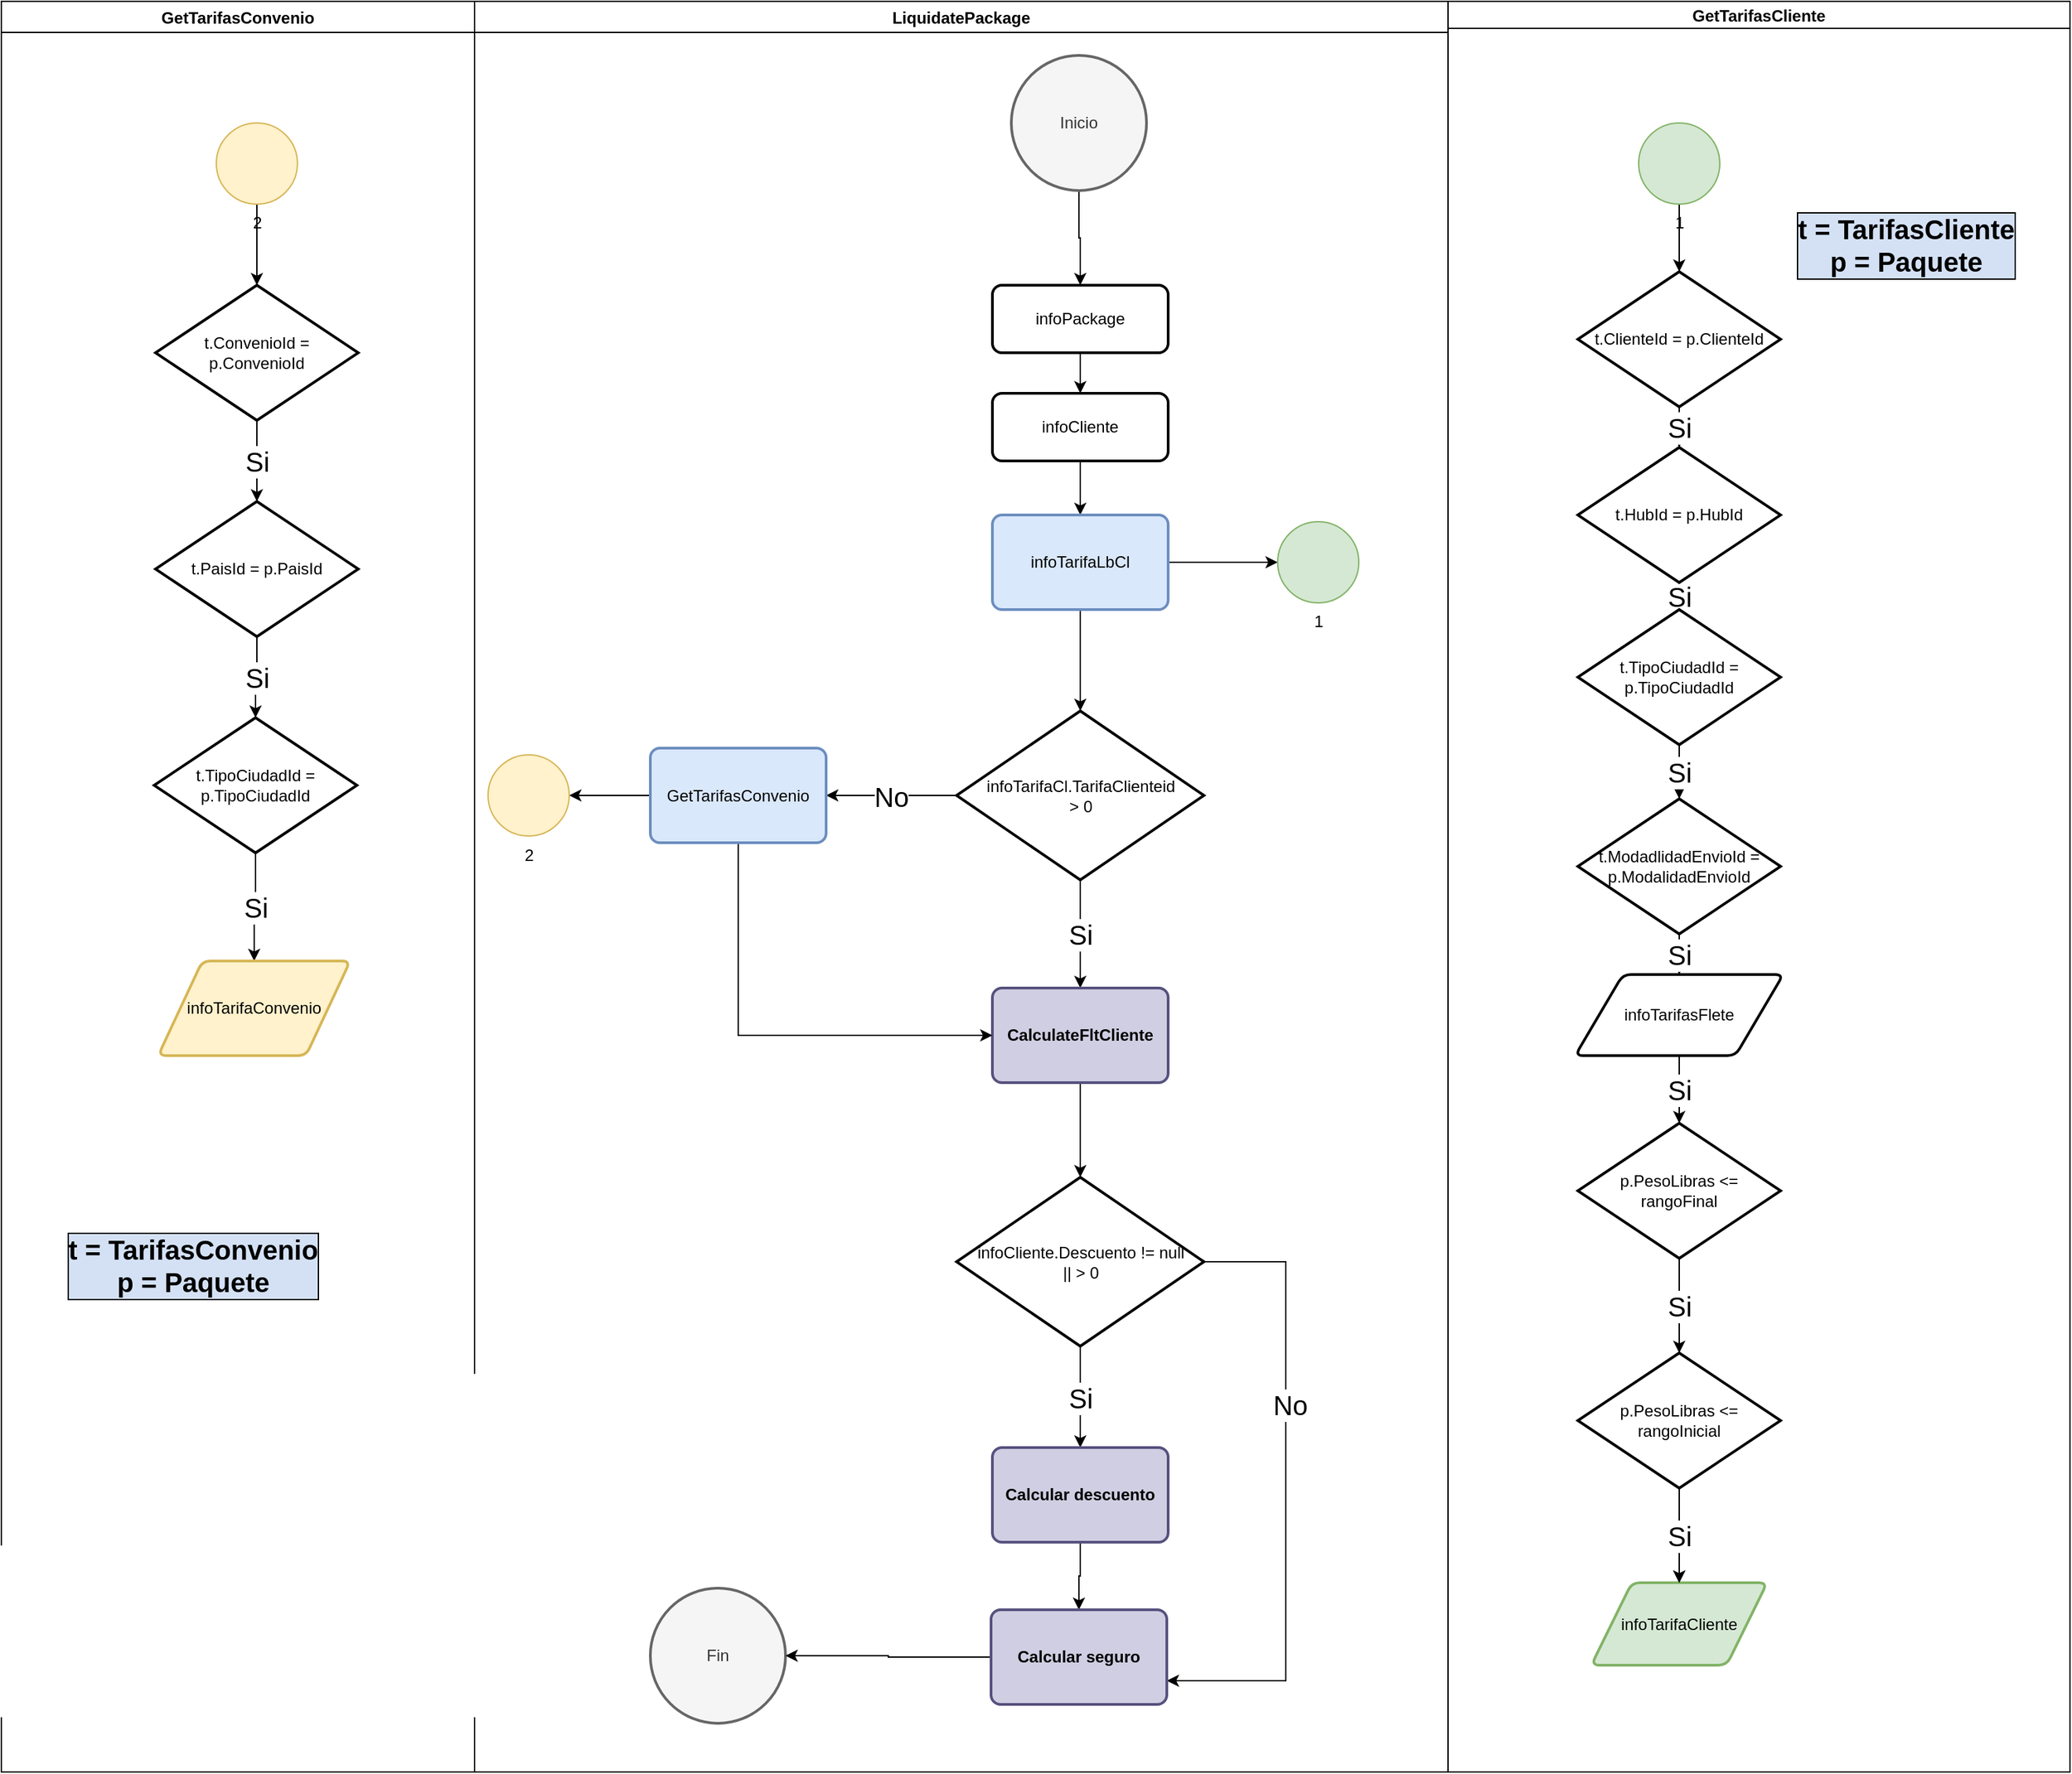 <mxfile version="18.1.1" type="github">
  <diagram id="Eyb0sd25vl_3-xl4YI_Z" name="Page-1">
    <mxGraphModel dx="2089" dy="700" grid="1" gridSize="10" guides="1" tooltips="1" connect="1" arrows="1" fold="1" page="1" pageScale="1" pageWidth="827" pageHeight="1169" math="0" shadow="0">
      <root>
        <mxCell id="0" />
        <mxCell id="1" parent="0" />
        <mxCell id="biy8ONkfciWmw4ODM3e7-40" style="edgeStyle=orthogonalEdgeStyle;rounded=0;orthogonalLoop=1;jettySize=auto;html=1;exitX=0.5;exitY=1;exitDx=0;exitDy=0;exitPerimeter=0;" parent="1" source="biy8ONkfciWmw4ODM3e7-1" target="biy8ONkfciWmw4ODM3e7-2" edge="1">
          <mxGeometry relative="1" as="geometry" />
        </mxCell>
        <mxCell id="biy8ONkfciWmw4ODM3e7-41" style="edgeStyle=orthogonalEdgeStyle;rounded=0;orthogonalLoop=1;jettySize=auto;html=1;exitX=0.5;exitY=1;exitDx=0;exitDy=0;entryX=0.5;entryY=0;entryDx=0;entryDy=0;" parent="1" source="biy8ONkfciWmw4ODM3e7-2" target="biy8ONkfciWmw4ODM3e7-3" edge="1">
          <mxGeometry relative="1" as="geometry" />
        </mxCell>
        <mxCell id="biy8ONkfciWmw4ODM3e7-2" value="infoPackage" style="rounded=1;whiteSpace=wrap;html=1;absoluteArcSize=1;arcSize=14;strokeWidth=2;" parent="1" vertex="1">
          <mxGeometry x="113" y="270" width="130" height="50" as="geometry" />
        </mxCell>
        <mxCell id="biy8ONkfciWmw4ODM3e7-42" style="edgeStyle=orthogonalEdgeStyle;rounded=0;orthogonalLoop=1;jettySize=auto;html=1;exitX=0.5;exitY=1;exitDx=0;exitDy=0;entryX=0.5;entryY=0;entryDx=0;entryDy=0;" parent="1" source="biy8ONkfciWmw4ODM3e7-3" target="biy8ONkfciWmw4ODM3e7-4" edge="1">
          <mxGeometry relative="1" as="geometry" />
        </mxCell>
        <mxCell id="biy8ONkfciWmw4ODM3e7-3" value="infoCliente" style="rounded=1;whiteSpace=wrap;html=1;absoluteArcSize=1;arcSize=14;strokeWidth=2;" parent="1" vertex="1">
          <mxGeometry x="113" y="350" width="130" height="50" as="geometry" />
        </mxCell>
        <mxCell id="biy8ONkfciWmw4ODM3e7-37" style="edgeStyle=orthogonalEdgeStyle;rounded=0;orthogonalLoop=1;jettySize=auto;html=1;exitX=0.5;exitY=1;exitDx=0;exitDy=0;" parent="1" source="biy8ONkfciWmw4ODM3e7-4" target="biy8ONkfciWmw4ODM3e7-27" edge="1">
          <mxGeometry relative="1" as="geometry" />
        </mxCell>
        <mxCell id="biy8ONkfciWmw4ODM3e7-65" style="edgeStyle=orthogonalEdgeStyle;rounded=0;orthogonalLoop=1;jettySize=auto;html=1;exitX=1;exitY=0.5;exitDx=0;exitDy=0;entryX=0;entryY=0.5;entryDx=0;entryDy=0;entryPerimeter=0;" parent="1" source="biy8ONkfciWmw4ODM3e7-4" target="biy8ONkfciWmw4ODM3e7-64" edge="1">
          <mxGeometry relative="1" as="geometry" />
        </mxCell>
        <mxCell id="biy8ONkfciWmw4ODM3e7-4" value="infoTarifaLbCl" style="rounded=1;whiteSpace=wrap;html=1;absoluteArcSize=1;arcSize=14;strokeWidth=2;fillColor=#dae8fc;strokeColor=#6c8ebf;" parent="1" vertex="1">
          <mxGeometry x="113" y="440" width="130" height="70" as="geometry" />
        </mxCell>
        <mxCell id="biy8ONkfciWmw4ODM3e7-63" value="" style="edgeStyle=orthogonalEdgeStyle;rounded=0;orthogonalLoop=1;jettySize=auto;html=1;" parent="1" source="biy8ONkfciWmw4ODM3e7-5" target="biy8ONkfciWmw4ODM3e7-6" edge="1">
          <mxGeometry relative="1" as="geometry" />
        </mxCell>
        <mxCell id="biy8ONkfciWmw4ODM3e7-5" value="1" style="verticalLabelPosition=bottom;verticalAlign=top;html=1;shape=mxgraph.flowchart.on-page_reference;fillColor=#d5e8d4;strokeColor=#82b366;" parent="1" vertex="1">
          <mxGeometry x="591" y="150" width="60" height="60" as="geometry" />
        </mxCell>
        <mxCell id="biy8ONkfciWmw4ODM3e7-17" value="Si" style="edgeStyle=orthogonalEdgeStyle;rounded=0;orthogonalLoop=1;jettySize=auto;html=1;exitX=0.5;exitY=1;exitDx=0;exitDy=0;exitPerimeter=0;fontSize=20;" parent="1" source="biy8ONkfciWmw4ODM3e7-6" target="biy8ONkfciWmw4ODM3e7-8" edge="1">
          <mxGeometry relative="1" as="geometry">
            <Array as="points">
              <mxPoint x="621" y="370" />
              <mxPoint x="621" y="370" />
            </Array>
          </mxGeometry>
        </mxCell>
        <mxCell id="biy8ONkfciWmw4ODM3e7-18" value="Si" style="edgeStyle=orthogonalEdgeStyle;rounded=0;orthogonalLoop=1;jettySize=auto;html=1;exitX=0.5;exitY=1;exitDx=0;exitDy=0;exitPerimeter=0;entryX=0.5;entryY=0;entryDx=0;entryDy=0;entryPerimeter=0;fontSize=20;" parent="1" source="biy8ONkfciWmw4ODM3e7-8" target="biy8ONkfciWmw4ODM3e7-9" edge="1">
          <mxGeometry relative="1" as="geometry" />
        </mxCell>
        <mxCell id="biy8ONkfciWmw4ODM3e7-8" value="t.HubId = p.HubId" style="strokeWidth=2;html=1;shape=mxgraph.flowchart.decision;whiteSpace=wrap;" parent="1" vertex="1">
          <mxGeometry x="546" y="390" width="150" height="100" as="geometry" />
        </mxCell>
        <mxCell id="biy8ONkfciWmw4ODM3e7-20" value="Si" style="edgeStyle=orthogonalEdgeStyle;rounded=0;orthogonalLoop=1;jettySize=auto;html=1;exitX=0.5;exitY=1;exitDx=0;exitDy=0;exitPerimeter=0;fontSize=20;" parent="1" source="biy8ONkfciWmw4ODM3e7-10" target="biy8ONkfciWmw4ODM3e7-12" edge="1">
          <mxGeometry relative="1" as="geometry" />
        </mxCell>
        <mxCell id="biy8ONkfciWmw4ODM3e7-21" value="Si" style="edgeStyle=orthogonalEdgeStyle;rounded=0;orthogonalLoop=1;jettySize=auto;html=1;exitX=0.5;exitY=1;exitDx=0;exitDy=0;entryX=0.5;entryY=0;entryDx=0;entryDy=0;entryPerimeter=0;fontSize=20;" parent="1" source="biy8ONkfciWmw4ODM3e7-12" target="biy8ONkfciWmw4ODM3e7-14" edge="1">
          <mxGeometry relative="1" as="geometry" />
        </mxCell>
        <mxCell id="biy8ONkfciWmw4ODM3e7-12" value="infoTarifasFlete" style="shape=parallelogram;html=1;strokeWidth=2;perimeter=parallelogramPerimeter;whiteSpace=wrap;rounded=1;arcSize=12;size=0.23;" parent="1" vertex="1">
          <mxGeometry x="544" y="780" width="154" height="60" as="geometry" />
        </mxCell>
        <mxCell id="biy8ONkfciWmw4ODM3e7-22" value="Si" style="edgeStyle=orthogonalEdgeStyle;rounded=0;orthogonalLoop=1;jettySize=auto;html=1;exitX=0.5;exitY=1;exitDx=0;exitDy=0;exitPerimeter=0;entryX=0.5;entryY=0;entryDx=0;entryDy=0;entryPerimeter=0;fontSize=20;" parent="1" source="biy8ONkfciWmw4ODM3e7-14" target="biy8ONkfciWmw4ODM3e7-15" edge="1">
          <mxGeometry relative="1" as="geometry" />
        </mxCell>
        <mxCell id="biy8ONkfciWmw4ODM3e7-14" value="&lt;div&gt;p.PesoLibras &amp;lt;= &lt;br&gt;&lt;/div&gt;&lt;div&gt;rangoFinal&lt;br&gt;&lt;/div&gt;" style="strokeWidth=2;html=1;shape=mxgraph.flowchart.decision;whiteSpace=wrap;" parent="1" vertex="1">
          <mxGeometry x="546" y="890" width="150" height="100" as="geometry" />
        </mxCell>
        <mxCell id="biy8ONkfciWmw4ODM3e7-32" value="Si" style="edgeStyle=orthogonalEdgeStyle;rounded=0;orthogonalLoop=1;jettySize=auto;html=1;exitX=0.5;exitY=1;exitDx=0;exitDy=0;exitPerimeter=0;fontSize=20;" parent="1" source="biy8ONkfciWmw4ODM3e7-27" target="biy8ONkfciWmw4ODM3e7-29" edge="1">
          <mxGeometry relative="1" as="geometry" />
        </mxCell>
        <mxCell id="biy8ONkfciWmw4ODM3e7-81" value="No" style="edgeStyle=orthogonalEdgeStyle;rounded=0;orthogonalLoop=1;jettySize=auto;html=1;exitX=0;exitY=0.5;exitDx=0;exitDy=0;exitPerimeter=0;fontSize=20;" parent="1" source="biy8ONkfciWmw4ODM3e7-27" target="biy8ONkfciWmw4ODM3e7-36" edge="1">
          <mxGeometry relative="1" as="geometry" />
        </mxCell>
        <mxCell id="biy8ONkfciWmw4ODM3e7-27" value="&lt;div&gt;infoTarifaCl.TarifaClienteid &lt;br&gt;&lt;/div&gt;&lt;div&gt;&amp;gt; 0&lt;br&gt;&lt;/div&gt;" style="strokeWidth=2;html=1;shape=mxgraph.flowchart.decision;whiteSpace=wrap;" parent="1" vertex="1">
          <mxGeometry x="86.5" y="585" width="183" height="125" as="geometry" />
        </mxCell>
        <mxCell id="biy8ONkfciWmw4ODM3e7-33" style="edgeStyle=orthogonalEdgeStyle;rounded=0;orthogonalLoop=1;jettySize=auto;html=1;exitX=0.5;exitY=1;exitDx=0;exitDy=0;" parent="1" source="biy8ONkfciWmw4ODM3e7-29" target="biy8ONkfciWmw4ODM3e7-30" edge="1">
          <mxGeometry relative="1" as="geometry" />
        </mxCell>
        <mxCell id="biy8ONkfciWmw4ODM3e7-29" value="CalculateFltCliente" style="rounded=1;whiteSpace=wrap;html=1;absoluteArcSize=1;arcSize=14;strokeWidth=2;fillColor=#d0cee2;strokeColor=#56517e;fontStyle=1" parent="1" vertex="1">
          <mxGeometry x="113" y="790" width="130" height="70" as="geometry" />
        </mxCell>
        <mxCell id="biy8ONkfciWmw4ODM3e7-34" value="Si" style="edgeStyle=orthogonalEdgeStyle;rounded=0;orthogonalLoop=1;jettySize=auto;html=1;exitX=0.5;exitY=1;exitDx=0;exitDy=0;exitPerimeter=0;fontSize=20;" parent="1" source="biy8ONkfciWmw4ODM3e7-30" target="biy8ONkfciWmw4ODM3e7-31" edge="1">
          <mxGeometry relative="1" as="geometry" />
        </mxCell>
        <mxCell id="biy8ONkfciWmw4ODM3e7-77" style="edgeStyle=orthogonalEdgeStyle;rounded=0;orthogonalLoop=1;jettySize=auto;html=1;exitX=1;exitY=0.5;exitDx=0;exitDy=0;exitPerimeter=0;entryX=1;entryY=0.75;entryDx=0;entryDy=0;fontSize=20;" parent="1" source="biy8ONkfciWmw4ODM3e7-30" target="biy8ONkfciWmw4ODM3e7-74" edge="1">
          <mxGeometry relative="1" as="geometry">
            <Array as="points">
              <mxPoint x="330" y="993" />
              <mxPoint x="330" y="1303" />
            </Array>
          </mxGeometry>
        </mxCell>
        <mxCell id="biy8ONkfciWmw4ODM3e7-78" value="No" style="edgeLabel;html=1;align=center;verticalAlign=middle;resizable=0;points=[];fontSize=20;" parent="biy8ONkfciWmw4ODM3e7-77" vertex="1" connectable="0">
          <mxGeometry x="-0.279" y="3" relative="1" as="geometry">
            <mxPoint as="offset" />
          </mxGeometry>
        </mxCell>
        <mxCell id="biy8ONkfciWmw4ODM3e7-30" value="&lt;div&gt;infoCliente.Descuento != null&lt;/div&gt;&lt;div&gt;|| &amp;gt; 0&lt;br&gt;&lt;/div&gt;" style="strokeWidth=2;html=1;shape=mxgraph.flowchart.decision;whiteSpace=wrap;" parent="1" vertex="1">
          <mxGeometry x="86.5" y="930" width="183" height="125" as="geometry" />
        </mxCell>
        <mxCell id="biy8ONkfciWmw4ODM3e7-75" style="edgeStyle=orthogonalEdgeStyle;rounded=0;orthogonalLoop=1;jettySize=auto;html=1;exitX=0.5;exitY=1;exitDx=0;exitDy=0;entryX=0.5;entryY=0;entryDx=0;entryDy=0;fontSize=20;" parent="1" source="biy8ONkfciWmw4ODM3e7-31" target="biy8ONkfciWmw4ODM3e7-74" edge="1">
          <mxGeometry relative="1" as="geometry" />
        </mxCell>
        <mxCell id="biy8ONkfciWmw4ODM3e7-31" value="Calcular descuento" style="rounded=1;whiteSpace=wrap;html=1;absoluteArcSize=1;arcSize=14;strokeWidth=2;fillColor=#d0cee2;strokeColor=#56517e;fontStyle=1" parent="1" vertex="1">
          <mxGeometry x="113" y="1130" width="130" height="70" as="geometry" />
        </mxCell>
        <mxCell id="biy8ONkfciWmw4ODM3e7-39" style="edgeStyle=orthogonalEdgeStyle;rounded=0;orthogonalLoop=1;jettySize=auto;html=1;exitX=0.5;exitY=1;exitDx=0;exitDy=0;entryX=0;entryY=0.5;entryDx=0;entryDy=0;" parent="1" source="biy8ONkfciWmw4ODM3e7-36" target="biy8ONkfciWmw4ODM3e7-29" edge="1">
          <mxGeometry relative="1" as="geometry" />
        </mxCell>
        <mxCell id="biy8ONkfciWmw4ODM3e7-43" value="GetTarifasCliente" style="swimlane;startSize=20;" parent="1" vertex="1">
          <mxGeometry x="450" y="60" width="460" height="1310" as="geometry" />
        </mxCell>
        <mxCell id="biy8ONkfciWmw4ODM3e7-11" value="&lt;div style=&quot;font-size: 20px;&quot;&gt;&lt;b style=&quot;font-size: 20px;&quot;&gt;t = TarifasCliente&lt;/b&gt;&lt;/div&gt;&lt;div style=&quot;font-size: 20px;&quot;&gt;&lt;b style=&quot;font-size: 20px;&quot;&gt;p = Paquete&lt;/b&gt;&lt;br style=&quot;font-size: 20px;&quot;&gt;&lt;/div&gt;" style="text;html=1;strokeColor=none;fillColor=none;align=center;verticalAlign=middle;whiteSpace=wrap;rounded=0;fontSize=20;labelBackgroundColor=#D4E1F5;labelBorderColor=default;" parent="biy8ONkfciWmw4ODM3e7-43" vertex="1">
          <mxGeometry x="230" y="150" width="218" height="60" as="geometry" />
        </mxCell>
        <mxCell id="biy8ONkfciWmw4ODM3e7-23" value="infoTarifaCliente" style="shape=parallelogram;html=1;strokeWidth=2;perimeter=parallelogramPerimeter;whiteSpace=wrap;rounded=1;arcSize=12;size=0.23;fillColor=#d5e8d4;strokeColor=#82b366;" parent="biy8ONkfciWmw4ODM3e7-43" vertex="1">
          <mxGeometry x="106" y="1170" width="130" height="61" as="geometry" />
        </mxCell>
        <mxCell id="biy8ONkfciWmw4ODM3e7-15" value="&lt;div&gt;p.PesoLibras &amp;lt;= &lt;br&gt;&lt;/div&gt;&lt;div&gt;rangoInicial&lt;br&gt;&lt;/div&gt;" style="strokeWidth=2;html=1;shape=mxgraph.flowchart.decision;whiteSpace=wrap;" parent="biy8ONkfciWmw4ODM3e7-43" vertex="1">
          <mxGeometry x="96" y="1000" width="150" height="100" as="geometry" />
        </mxCell>
        <mxCell id="biy8ONkfciWmw4ODM3e7-24" style="edgeStyle=orthogonalEdgeStyle;rounded=0;orthogonalLoop=1;jettySize=auto;html=1;exitX=0.5;exitY=1;exitDx=0;exitDy=0;exitPerimeter=0;entryX=0.5;entryY=0;entryDx=0;entryDy=0;" parent="biy8ONkfciWmw4ODM3e7-43" source="biy8ONkfciWmw4ODM3e7-15" target="biy8ONkfciWmw4ODM3e7-23" edge="1">
          <mxGeometry relative="1" as="geometry" />
        </mxCell>
        <mxCell id="biy8ONkfciWmw4ODM3e7-80" value="Si" style="edgeStyle=orthogonalEdgeStyle;rounded=0;orthogonalLoop=1;jettySize=auto;html=1;fontSize=20;" parent="biy8ONkfciWmw4ODM3e7-43" source="biy8ONkfciWmw4ODM3e7-15" target="biy8ONkfciWmw4ODM3e7-23" edge="1">
          <mxGeometry relative="1" as="geometry">
            <Array as="points">
              <mxPoint x="171" y="1085" />
              <mxPoint x="171" y="1085" />
            </Array>
          </mxGeometry>
        </mxCell>
        <mxCell id="biy8ONkfciWmw4ODM3e7-9" value="t.TipoCiudadId = p.TipoCiudadId" style="strokeWidth=2;html=1;shape=mxgraph.flowchart.decision;whiteSpace=wrap;" parent="biy8ONkfciWmw4ODM3e7-43" vertex="1">
          <mxGeometry x="96" y="450" width="150" height="100" as="geometry" />
        </mxCell>
        <mxCell id="biy8ONkfciWmw4ODM3e7-6" value="t.ClienteId = p.ClienteId" style="strokeWidth=2;html=1;shape=mxgraph.flowchart.decision;whiteSpace=wrap;" parent="biy8ONkfciWmw4ODM3e7-43" vertex="1">
          <mxGeometry x="96" y="200" width="150" height="100" as="geometry" />
        </mxCell>
        <mxCell id="biy8ONkfciWmw4ODM3e7-10" value="t.ModadlidadEnvioId = p.ModalidadEnvioId" style="strokeWidth=2;html=1;shape=mxgraph.flowchart.decision;whiteSpace=wrap;" parent="biy8ONkfciWmw4ODM3e7-43" vertex="1">
          <mxGeometry x="96" y="590" width="150" height="100" as="geometry" />
        </mxCell>
        <mxCell id="biy8ONkfciWmw4ODM3e7-19" value="Si" style="edgeStyle=orthogonalEdgeStyle;rounded=0;orthogonalLoop=1;jettySize=auto;html=1;exitX=0.5;exitY=1;exitDx=0;exitDy=0;exitPerimeter=0;fontSize=20;" parent="biy8ONkfciWmw4ODM3e7-43" source="biy8ONkfciWmw4ODM3e7-9" target="biy8ONkfciWmw4ODM3e7-10" edge="1">
          <mxGeometry relative="1" as="geometry">
            <Array as="points">
              <mxPoint x="171" y="560" />
              <mxPoint x="171" y="560" />
            </Array>
          </mxGeometry>
        </mxCell>
        <mxCell id="biy8ONkfciWmw4ODM3e7-55" style="edgeStyle=orthogonalEdgeStyle;rounded=0;orthogonalLoop=1;jettySize=auto;html=1;exitX=0.5;exitY=1;exitDx=0;exitDy=0;exitPerimeter=0;entryX=0.5;entryY=0;entryDx=0;entryDy=0;entryPerimeter=0;" parent="1" source="biy8ONkfciWmw4ODM3e7-45" target="biy8ONkfciWmw4ODM3e7-46" edge="1">
          <mxGeometry relative="1" as="geometry" />
        </mxCell>
        <mxCell id="biy8ONkfciWmw4ODM3e7-45" value="2" style="verticalLabelPosition=bottom;verticalAlign=top;html=1;shape=mxgraph.flowchart.on-page_reference;fillColor=#fff2cc;strokeColor=#d6b656;" parent="1" vertex="1">
          <mxGeometry x="-461" y="150" width="60" height="60" as="geometry" />
        </mxCell>
        <mxCell id="biy8ONkfciWmw4ODM3e7-56" value="&lt;font style=&quot;font-size: 20px;&quot;&gt;Si&lt;/font&gt;" style="edgeStyle=orthogonalEdgeStyle;rounded=0;orthogonalLoop=1;jettySize=auto;html=1;exitX=0.5;exitY=1;exitDx=0;exitDy=0;exitPerimeter=0;entryX=0.5;entryY=0;entryDx=0;entryDy=0;entryPerimeter=0;" parent="1" source="biy8ONkfciWmw4ODM3e7-46" target="biy8ONkfciWmw4ODM3e7-47" edge="1">
          <mxGeometry relative="1" as="geometry" />
        </mxCell>
        <mxCell id="biy8ONkfciWmw4ODM3e7-46" value="t.ConvenioId = p.ConvenioId" style="strokeWidth=2;html=1;shape=mxgraph.flowchart.decision;whiteSpace=wrap;" parent="1" vertex="1">
          <mxGeometry x="-506" y="270" width="150" height="100" as="geometry" />
        </mxCell>
        <mxCell id="biy8ONkfciWmw4ODM3e7-52" value="GetTarifasConvenio" style="swimlane;" parent="1" vertex="1">
          <mxGeometry x="-620" y="60" width="350" height="1310" as="geometry" />
        </mxCell>
        <mxCell id="biy8ONkfciWmw4ODM3e7-57" value="&lt;font style=&quot;font-size: 20px;&quot;&gt;Si&lt;/font&gt;" style="edgeStyle=orthogonalEdgeStyle;rounded=0;orthogonalLoop=1;jettySize=auto;html=1;exitX=0.5;exitY=1;exitDx=0;exitDy=0;exitPerimeter=0;entryX=0.5;entryY=0;entryDx=0;entryDy=0;entryPerimeter=0;" parent="biy8ONkfciWmw4ODM3e7-52" source="biy8ONkfciWmw4ODM3e7-47" target="biy8ONkfciWmw4ODM3e7-48" edge="1">
          <mxGeometry relative="1" as="geometry" />
        </mxCell>
        <mxCell id="biy8ONkfciWmw4ODM3e7-47" value="t.PaisId = p.PaisId" style="strokeWidth=2;html=1;shape=mxgraph.flowchart.decision;whiteSpace=wrap;" parent="biy8ONkfciWmw4ODM3e7-52" vertex="1">
          <mxGeometry x="114" y="370" width="150" height="100" as="geometry" />
        </mxCell>
        <mxCell id="biy8ONkfciWmw4ODM3e7-58" value="&lt;font style=&quot;font-size: 20px;&quot;&gt;Si&lt;/font&gt;" style="edgeStyle=orthogonalEdgeStyle;rounded=0;orthogonalLoop=1;jettySize=auto;html=1;exitX=0.5;exitY=1;exitDx=0;exitDy=0;exitPerimeter=0;entryX=0.5;entryY=0;entryDx=0;entryDy=0;" parent="biy8ONkfciWmw4ODM3e7-52" source="biy8ONkfciWmw4ODM3e7-48" target="biy8ONkfciWmw4ODM3e7-50" edge="1">
          <mxGeometry relative="1" as="geometry" />
        </mxCell>
        <mxCell id="biy8ONkfciWmw4ODM3e7-48" value="t.TipoCiudadId = p.TipoCiudadId" style="strokeWidth=2;html=1;shape=mxgraph.flowchart.decision;whiteSpace=wrap;" parent="biy8ONkfciWmw4ODM3e7-52" vertex="1">
          <mxGeometry x="113" y="530" width="150" height="100" as="geometry" />
        </mxCell>
        <mxCell id="biy8ONkfciWmw4ODM3e7-50" value="infoTarifaConvenio" style="shape=parallelogram;html=1;strokeWidth=2;perimeter=parallelogramPerimeter;whiteSpace=wrap;rounded=1;arcSize=12;size=0.23;fillColor=#fff2cc;strokeColor=#d6b656;" parent="biy8ONkfciWmw4ODM3e7-52" vertex="1">
          <mxGeometry x="116" y="710" width="142" height="70" as="geometry" />
        </mxCell>
        <mxCell id="biy8ONkfciWmw4ODM3e7-71" value="&lt;div style=&quot;font-size: 20px;&quot;&gt;&lt;b style=&quot;font-size: 20px;&quot;&gt;t = TarifasConvenio&lt;/b&gt;&lt;/div&gt;&lt;div style=&quot;font-size: 20px;&quot;&gt;&lt;b style=&quot;font-size: 20px;&quot;&gt;p = Paquete&lt;/b&gt;&lt;br style=&quot;font-size: 20px;&quot;&gt;&lt;/div&gt;" style="text;html=1;strokeColor=none;fillColor=none;align=center;verticalAlign=middle;whiteSpace=wrap;rounded=0;fontSize=20;labelBackgroundColor=#D4E1F5;labelBorderColor=default;spacing=7;" parent="biy8ONkfciWmw4ODM3e7-52" vertex="1">
          <mxGeometry x="20" y="890" width="244" height="90" as="geometry" />
        </mxCell>
        <mxCell id="biy8ONkfciWmw4ODM3e7-53" value="LiquidatePackage" style="swimlane;" parent="1" vertex="1">
          <mxGeometry x="-270" y="60" width="720" height="1310" as="geometry" />
        </mxCell>
        <mxCell id="biy8ONkfciWmw4ODM3e7-1" value="Inicio" style="strokeWidth=2;html=1;shape=mxgraph.flowchart.start_2;whiteSpace=wrap;fillColor=#f5f5f5;fontColor=#333333;strokeColor=#666666;" parent="biy8ONkfciWmw4ODM3e7-53" vertex="1">
          <mxGeometry x="397" y="40" width="100" height="100" as="geometry" />
        </mxCell>
        <mxCell id="biy8ONkfciWmw4ODM3e7-64" value="1" style="verticalLabelPosition=bottom;verticalAlign=top;html=1;shape=mxgraph.flowchart.on-page_reference;fillColor=#d5e8d4;strokeColor=#82b366;" parent="biy8ONkfciWmw4ODM3e7-53" vertex="1">
          <mxGeometry x="594" y="385" width="60" height="60" as="geometry" />
        </mxCell>
        <mxCell id="biy8ONkfciWmw4ODM3e7-70" style="edgeStyle=orthogonalEdgeStyle;rounded=0;orthogonalLoop=1;jettySize=auto;html=1;exitX=0;exitY=0.5;exitDx=0;exitDy=0;" parent="biy8ONkfciWmw4ODM3e7-53" source="biy8ONkfciWmw4ODM3e7-36" target="biy8ONkfciWmw4ODM3e7-68" edge="1">
          <mxGeometry relative="1" as="geometry" />
        </mxCell>
        <mxCell id="biy8ONkfciWmw4ODM3e7-36" value="GetTarifasConvenio" style="rounded=1;whiteSpace=wrap;html=1;absoluteArcSize=1;arcSize=14;strokeWidth=2;fillColor=#dae8fc;strokeColor=#6c8ebf;" parent="biy8ONkfciWmw4ODM3e7-53" vertex="1">
          <mxGeometry x="130" y="552.5" width="130" height="70" as="geometry" />
        </mxCell>
        <mxCell id="biy8ONkfciWmw4ODM3e7-68" value="2" style="verticalLabelPosition=bottom;verticalAlign=top;html=1;shape=mxgraph.flowchart.on-page_reference;fillColor=#fff2cc;strokeColor=#d6b656;" parent="biy8ONkfciWmw4ODM3e7-53" vertex="1">
          <mxGeometry x="10" y="557.5" width="60" height="60" as="geometry" />
        </mxCell>
        <mxCell id="biy8ONkfciWmw4ODM3e7-72" value="Fin" style="strokeWidth=2;html=1;shape=mxgraph.flowchart.start_2;whiteSpace=wrap;fillColor=#f5f5f5;fontColor=#333333;strokeColor=#666666;" parent="biy8ONkfciWmw4ODM3e7-53" vertex="1">
          <mxGeometry x="130" y="1174" width="100" height="100" as="geometry" />
        </mxCell>
        <mxCell id="biy8ONkfciWmw4ODM3e7-76" style="edgeStyle=orthogonalEdgeStyle;rounded=0;orthogonalLoop=1;jettySize=auto;html=1;exitX=0;exitY=0.5;exitDx=0;exitDy=0;fontSize=20;" parent="biy8ONkfciWmw4ODM3e7-53" source="biy8ONkfciWmw4ODM3e7-74" target="biy8ONkfciWmw4ODM3e7-72" edge="1">
          <mxGeometry relative="1" as="geometry" />
        </mxCell>
        <mxCell id="biy8ONkfciWmw4ODM3e7-74" value="Calcular seguro" style="rounded=1;whiteSpace=wrap;html=1;absoluteArcSize=1;arcSize=14;strokeWidth=2;fillColor=#d0cee2;strokeColor=#56517e;fontStyle=1" parent="biy8ONkfciWmw4ODM3e7-53" vertex="1">
          <mxGeometry x="382" y="1190" width="130" height="70" as="geometry" />
        </mxCell>
      </root>
    </mxGraphModel>
  </diagram>
</mxfile>
